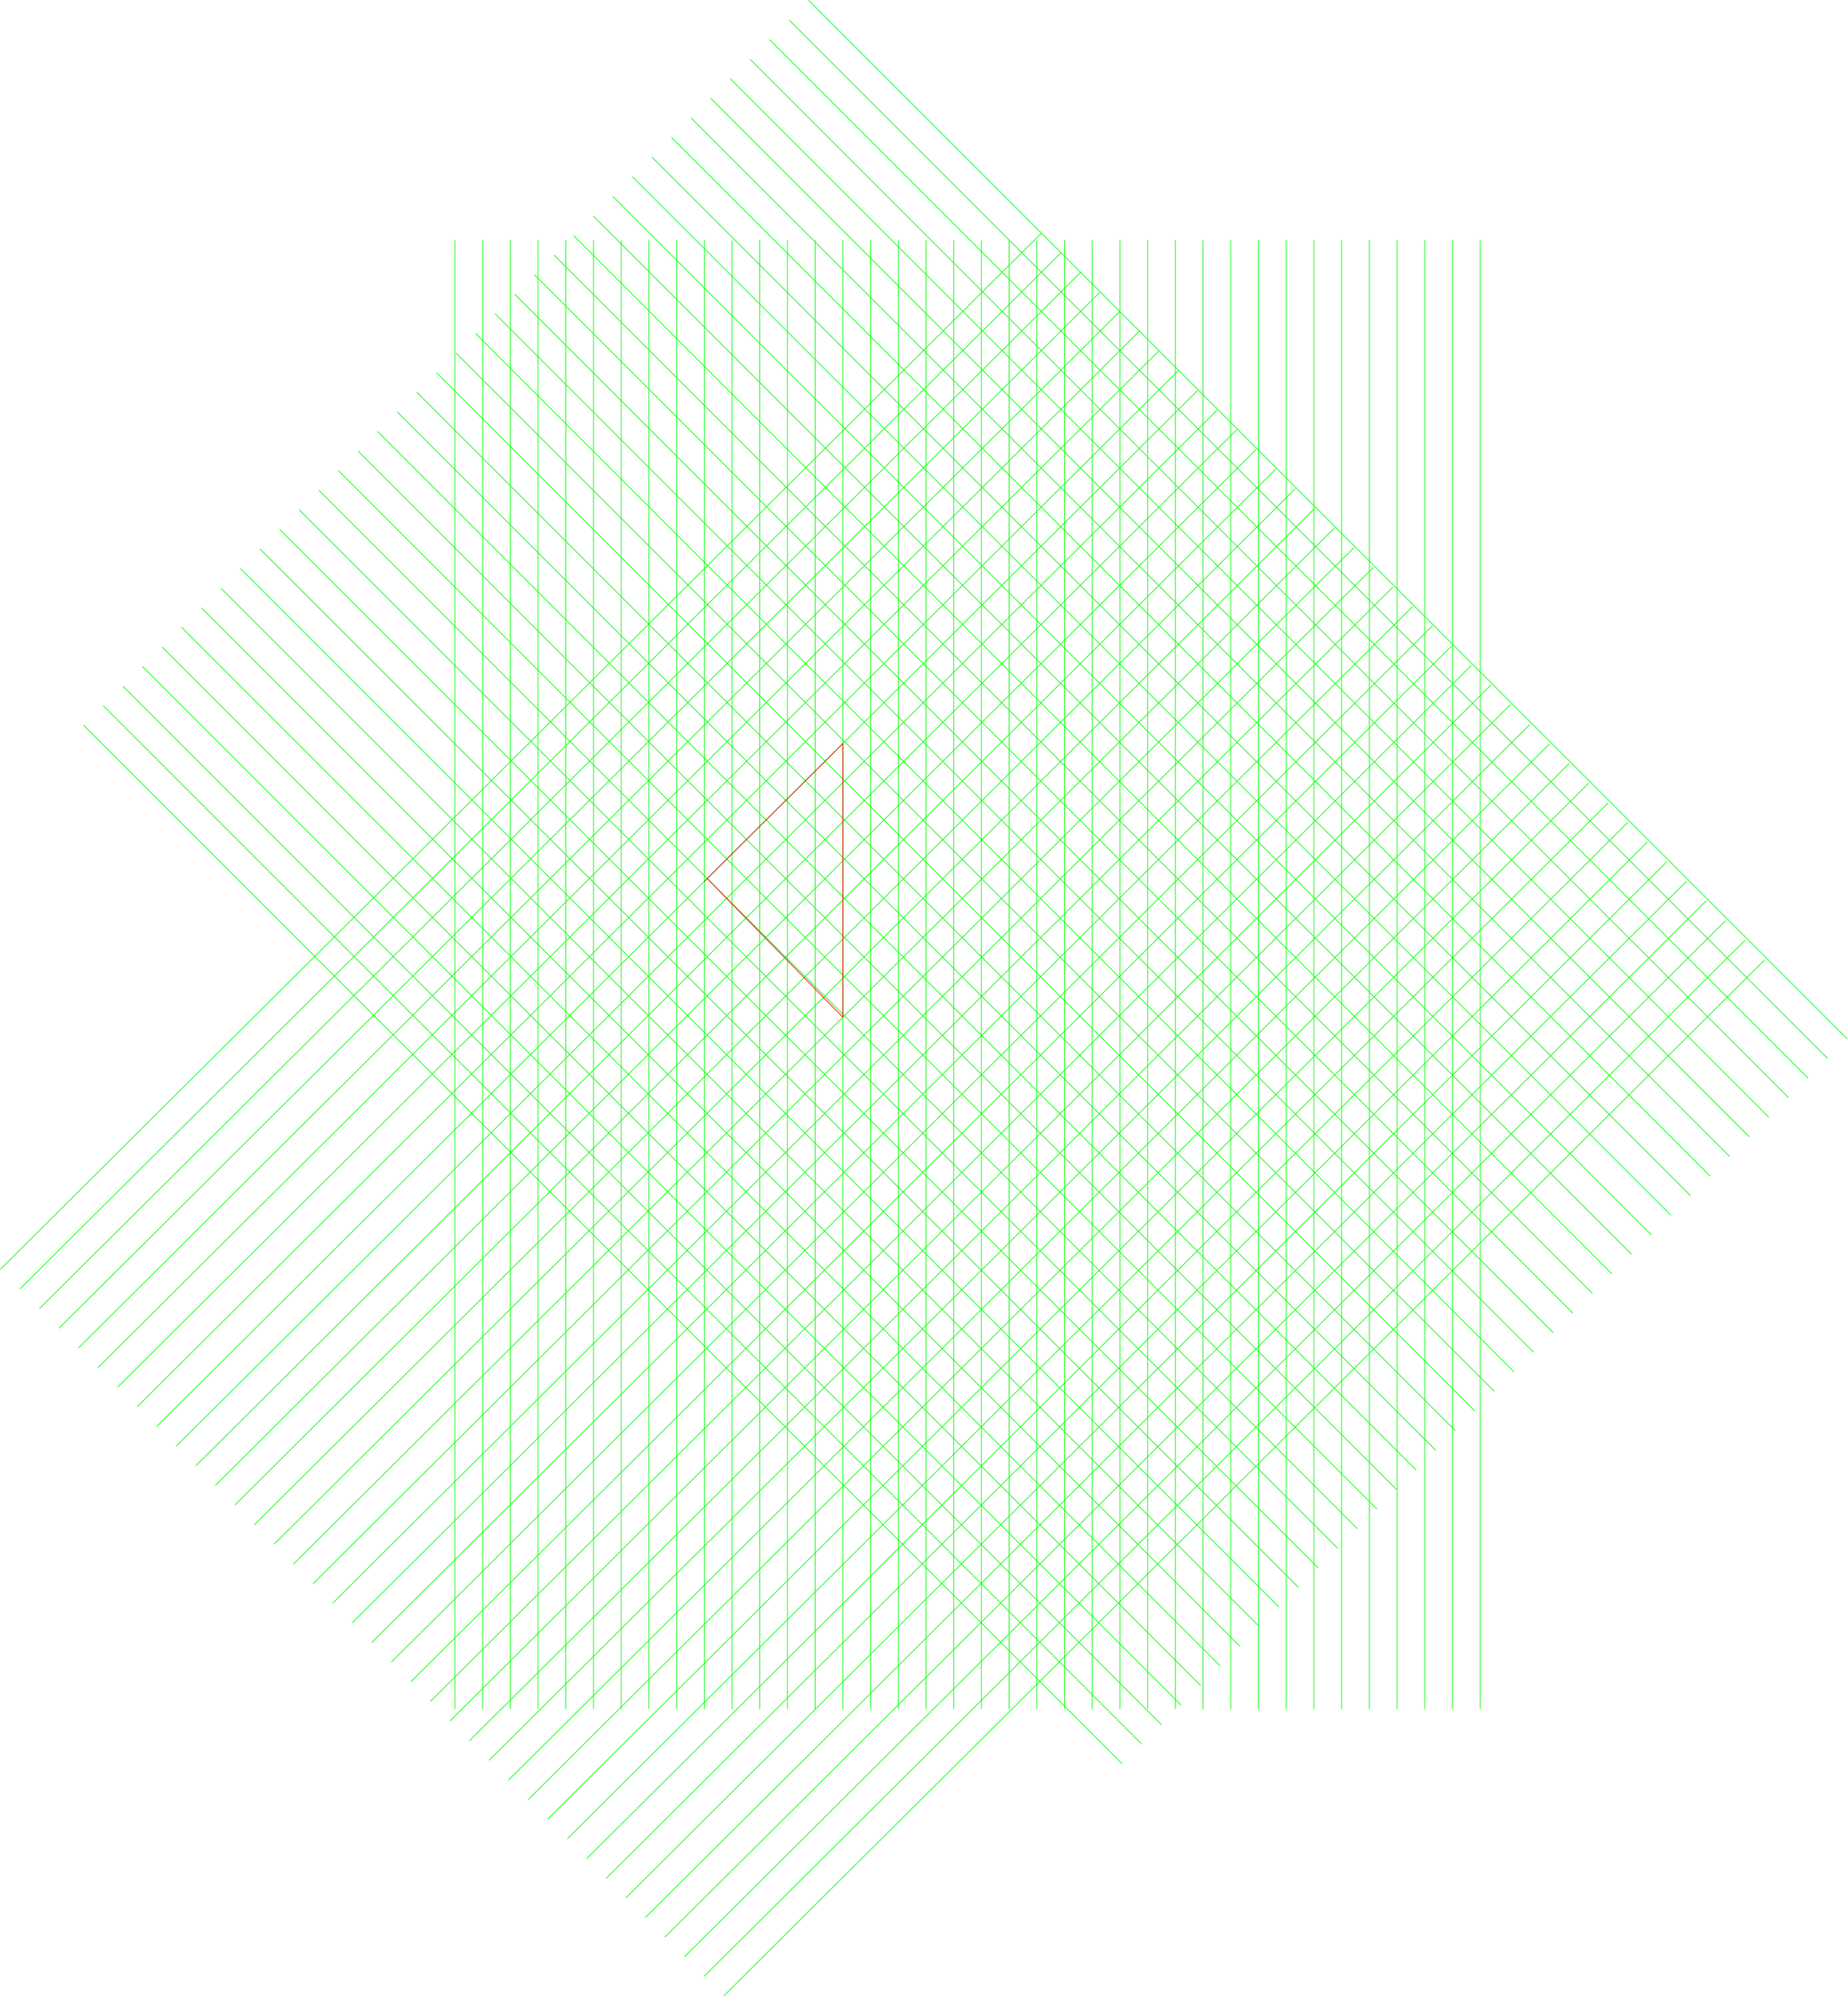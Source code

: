 <?xml version="1.0"?>
<!DOCTYPE ipe SYSTEM "ipe.dtd">
<ipe version="70218" creator="Ipe 7.2.18">
<info created="D:20210527171222" modified="D:20210527174047"/>
<ipestyle name="basic">
<symbol name="arrow/arc(spx)">
<path stroke="sym-stroke" fill="sym-stroke" pen="sym-pen">
0 0 m
-1 0.333 l
-1 -0.333 l
h
</path>
</symbol>
<symbol name="arrow/farc(spx)">
<path stroke="sym-stroke" fill="white" pen="sym-pen">
0 0 m
-1 0.333 l
-1 -0.333 l
h
</path>
</symbol>
<symbol name="arrow/ptarc(spx)">
<path stroke="sym-stroke" fill="sym-stroke" pen="sym-pen">
0 0 m
-1 0.333 l
-0.8 0 l
-1 -0.333 l
h
</path>
</symbol>
<symbol name="arrow/fptarc(spx)">
<path stroke="sym-stroke" fill="white" pen="sym-pen">
0 0 m
-1 0.333 l
-0.8 0 l
-1 -0.333 l
h
</path>
</symbol>
<symbol name="mark/circle(sx)" transformations="translations">
<path fill="sym-stroke">
0.6 0 0 0.6 0 0 e
0.4 0 0 0.4 0 0 e
</path>
</symbol>
<symbol name="mark/disk(sx)" transformations="translations">
<path fill="sym-stroke">
0.6 0 0 0.6 0 0 e
</path>
</symbol>
<symbol name="mark/fdisk(sfx)" transformations="translations">
<group>
<path fill="sym-fill">
0.5 0 0 0.5 0 0 e
</path>
<path fill="sym-stroke" fillrule="eofill">
0.6 0 0 0.6 0 0 e
0.4 0 0 0.4 0 0 e
</path>
</group>
</symbol>
<symbol name="mark/box(sx)" transformations="translations">
<path fill="sym-stroke" fillrule="eofill">
-0.6 -0.6 m
0.6 -0.6 l
0.6 0.6 l
-0.6 0.6 l
h
-0.4 -0.4 m
0.4 -0.4 l
0.4 0.4 l
-0.4 0.4 l
h
</path>
</symbol>
<symbol name="mark/square(sx)" transformations="translations">
<path fill="sym-stroke">
-0.6 -0.6 m
0.6 -0.6 l
0.6 0.6 l
-0.6 0.6 l
h
</path>
</symbol>
<symbol name="mark/fsquare(sfx)" transformations="translations">
<group>
<path fill="sym-fill">
-0.5 -0.5 m
0.5 -0.5 l
0.5 0.5 l
-0.5 0.5 l
h
</path>
<path fill="sym-stroke" fillrule="eofill">
-0.6 -0.6 m
0.6 -0.6 l
0.6 0.6 l
-0.6 0.6 l
h
-0.4 -0.4 m
0.4 -0.4 l
0.4 0.4 l
-0.4 0.4 l
h
</path>
</group>
</symbol>
<symbol name="mark/cross(sx)" transformations="translations">
<group>
<path fill="sym-stroke">
-0.43 -0.57 m
0.57 0.43 l
0.43 0.57 l
-0.57 -0.43 l
h
</path>
<path fill="sym-stroke">
-0.43 0.57 m
0.57 -0.43 l
0.43 -0.57 l
-0.57 0.43 l
h
</path>
</group>
</symbol>
<symbol name="arrow/fnormal(spx)">
<path stroke="sym-stroke" fill="white" pen="sym-pen">
0 0 m
-1 0.333 l
-1 -0.333 l
h
</path>
</symbol>
<symbol name="arrow/pointed(spx)">
<path stroke="sym-stroke" fill="sym-stroke" pen="sym-pen">
0 0 m
-1 0.333 l
-0.8 0 l
-1 -0.333 l
h
</path>
</symbol>
<symbol name="arrow/fpointed(spx)">
<path stroke="sym-stroke" fill="white" pen="sym-pen">
0 0 m
-1 0.333 l
-0.8 0 l
-1 -0.333 l
h
</path>
</symbol>
<symbol name="arrow/linear(spx)">
<path stroke="sym-stroke" pen="sym-pen">
-1 0.333 m
0 0 l
-1 -0.333 l
</path>
</symbol>
<symbol name="arrow/fdouble(spx)">
<path stroke="sym-stroke" fill="white" pen="sym-pen">
0 0 m
-1 0.333 l
-1 -0.333 l
h
-1 0 m
-2 0.333 l
-2 -0.333 l
h
</path>
</symbol>
<symbol name="arrow/double(spx)">
<path stroke="sym-stroke" fill="sym-stroke" pen="sym-pen">
0 0 m
-1 0.333 l
-1 -0.333 l
h
-1 0 m
-2 0.333 l
-2 -0.333 l
h
</path>
</symbol>
<symbol name="arrow/mid-normal(spx)">
<path stroke="sym-stroke" fill="sym-stroke" pen="sym-pen">
0.5 0 m
-0.5 0.333 l
-0.5 -0.333 l
h
</path>
</symbol>
<symbol name="arrow/mid-fnormal(spx)">
<path stroke="sym-stroke" fill="white" pen="sym-pen">
0.5 0 m
-0.5 0.333 l
-0.5 -0.333 l
h
</path>
</symbol>
<symbol name="arrow/mid-pointed(spx)">
<path stroke="sym-stroke" fill="sym-stroke" pen="sym-pen">
0.5 0 m
-0.5 0.333 l
-0.3 0 l
-0.5 -0.333 l
h
</path>
</symbol>
<symbol name="arrow/mid-fpointed(spx)">
<path stroke="sym-stroke" fill="white" pen="sym-pen">
0.5 0 m
-0.5 0.333 l
-0.3 0 l
-0.5 -0.333 l
h
</path>
</symbol>
<symbol name="arrow/mid-double(spx)">
<path stroke="sym-stroke" fill="sym-stroke" pen="sym-pen">
1 0 m
0 0.333 l
0 -0.333 l
h
0 0 m
-1 0.333 l
-1 -0.333 l
h
</path>
</symbol>
<symbol name="arrow/mid-fdouble(spx)">
<path stroke="sym-stroke" fill="white" pen="sym-pen">
1 0 m
0 0.333 l
0 -0.333 l
h
0 0 m
-1 0.333 l
-1 -0.333 l
h
</path>
</symbol>
<pen name="heavier" value="0.8"/>
<pen name="fat" value="1.2"/>
<pen name="ultrafat" value="2"/>
<symbolsize name="large" value="5"/>
<symbolsize name="small" value="2"/>
<symbolsize name="tiny" value="1.1"/>
<arrowsize name="large" value="10"/>
<arrowsize name="small" value="5"/>
<arrowsize name="tiny" value="3"/>
<color name="red" value="1 0 0"/>
<color name="blue" value="0 0 1"/>
<color name="green" value="0 1 0"/>
<color name="yellow" value="1 1 0"/>
<color name="orange" value="1 0.647 0"/>
<color name="gold" value="1 0.843 0"/>
<color name="purple" value="0.627 0.125 0.941"/>
<color name="gray" value="0.745"/>
<color name="brown" value="0.647 0.165 0.165"/>
<color name="navy" value="0 0 0.502"/>
<color name="pink" value="1 0.753 0.796"/>
<color name="seagreen" value="0.18 0.545 0.341"/>
<color name="turquoise" value="0.251 0.878 0.816"/>
<color name="violet" value="0.933 0.51 0.933"/>
<color name="darkblue" value="0 0 0.545"/>
<color name="darkcyan" value="0 0.545 0.545"/>
<color name="darkgray" value="0.663"/>
<color name="darkgreen" value="0 0.392 0"/>
<color name="darkmagenta" value="0.545 0 0.545"/>
<color name="darkorange" value="1 0.549 0"/>
<color name="darkred" value="0.545 0 0"/>
<color name="lightblue" value="0.678 0.847 0.902"/>
<color name="lightcyan" value="0.878 1 1"/>
<color name="lightgray" value="0.827"/>
<color name="lightgreen" value="0.565 0.933 0.565"/>
<color name="lightyellow" value="1 1 0.878"/>
<dashstyle name="dotted" value="[1 3] 0"/>
<dashstyle name="dashed" value="[4] 0"/>
<dashstyle name="dash dotted" value="[4 2 1 2] 0"/>
<dashstyle name="dash dot dotted" value="[4 2 1 2 1 2] 0"/>
<textsize name="large" value="\large"/>
<textsize name="Large" value="\Large"/>
<textsize name="LARGE" value="\LARGE"/>
<textsize name="huge" value="\huge"/>
<textsize name="Huge" value="\Huge"/>
<textsize name="small" value="\small"/>
<textsize name="footnote" value="\footnotesize"/>
<textsize name="tiny" value="\tiny"/>
<textstyle name="center" begin="\begin{center}" end="\end{center}"/>
<textstyle name="itemize" begin="\begin{itemize}" end="\end{itemize}"/>
<textstyle name="item" begin="\begin{itemize}\item{}" end="\end{itemize}"/>
<gridsize name="4 pts" value="4"/>
<gridsize name="8 pts (~3 mm)" value="8"/>
<gridsize name="16 pts (~6 mm)" value="16"/>
<gridsize name="32 pts (~12 mm)" value="32"/>
<gridsize name="10 pts (~3.5 mm)" value="10"/>
<gridsize name="20 pts (~7 mm)" value="20"/>
<gridsize name="14 pts (~5 mm)" value="14"/>
<gridsize name="28 pts (~10 mm)" value="28"/>
<gridsize name="56 pts (~20 mm)" value="56"/>
<anglesize name="90 deg" value="90"/>
<anglesize name="60 deg" value="60"/>
<anglesize name="45 deg" value="45"/>
<anglesize name="30 deg" value="30"/>
<anglesize name="22.5 deg" value="22.5"/>
<opacity name="10%" value="0.1"/>
<opacity name="30%" value="0.3"/>
<opacity name="50%" value="0.5"/>
<opacity name="75%" value="0.75"/>
<tiling name="falling" angle="-60" step="4" width="1"/>
<tiling name="rising" angle="30" step="4" width="1"/>
</ipestyle>
<page>
<layer name="alpha"/>
<layer name="GRID" edit="no" snap="never"/>
<view layers="alpha GRID" active="alpha"/>
<path layer="GRID" stroke="green">
64 0 m
64 848 l
</path>
<path matrix="1 0 0 1 16 0" stroke="green">
64 0 m
64 848 l
</path>
<path matrix="1 0 0 1 32 0" stroke="green">
64 0 m
64 848 l
</path>
<path matrix="1 0 0 1 48 0" stroke="green">
64 0 m
64 848 l
</path>
<path matrix="1 0 0 1 64 0" stroke="green">
64 0 m
64 848 l
</path>
<path matrix="1 0 0 1 80 0" stroke="green">
64 0 m
64 848 l
</path>
<path matrix="1 0 0 1 96 0" stroke="green">
64 0 m
64 848 l
</path>
<path matrix="1 0 0 1 112 0" stroke="green">
64 0 m
64 848 l
</path>
<path matrix="1 0 0 1 128 0" stroke="green">
64 0 m
64 848 l
</path>
<path matrix="1 0 0 1 144 0" stroke="green">
64 0 m
64 848 l
</path>
<path matrix="1 0 0 1 160 0" stroke="green">
64 0 m
64 848 l
</path>
<path matrix="1 0 0 1 176 0" stroke="green">
64 0 m
64 848 l
</path>
<path matrix="1 0 0 1 192 0" stroke="green">
64 0 m
64 848 l
</path>
<path matrix="1 0 0 1 208 0" stroke="green">
64 0 m
64 848 l
</path>
<path matrix="1 0 0 1 224 0" stroke="green">
64 0 m
64 848 l
</path>
<path matrix="1 0 0 1 240 0" stroke="green">
64 0 m
64 848 l
</path>
<path matrix="1 0 0 1 256 0" stroke="green">
64 0 m
64 848 l
</path>
<path matrix="1 0 0 1 272 0" stroke="green">
64 0 m
64 848 l
</path>
<path matrix="1 0 0 1 288 0" stroke="green">
64 0 m
64 848 l
</path>
<path matrix="1 0 0 1 304 0" stroke="green">
64 0 m
64 848 l
</path>
<path matrix="1 0 0 1 320 0" stroke="green">
64 0 m
64 848 l
</path>
<path matrix="1 0 0 1 336 0" stroke="green">
64 0 m
64 848 l
</path>
<path matrix="1 0 0 1 352 0" stroke="green">
64 0 m
64 848 l
</path>
<path matrix="1 0 0 1 368 0" stroke="green">
64 0 m
64 848 l
</path>
<path matrix="1 0 0 1 384 0" stroke="green">
64 0 m
64 848 l
</path>
<path matrix="1 0 0 1 400 0" stroke="green">
64 0 m
64 848 l
</path>
<path matrix="1 0 0 1 416 0" stroke="green">
64 0 m
64 848 l
</path>
<path matrix="1 0 0 1 432 0" stroke="green">
64 0 m
64 848 l
</path>
<path matrix="1 0 0 1 -80 0" stroke="green">
64 0 m
64 848 l
</path>
<path matrix="1 0 0 1 -64 0" stroke="green">
64 0 m
64 848 l
</path>
<path matrix="1 0 0 1 -48 0" stroke="green">
64 0 m
64 848 l
</path>
<path matrix="1 0 0 1 -32 0" stroke="green">
64 0 m
64 848 l
</path>
<path matrix="1 0 0 1 -16 0" stroke="green">
64 0 m
64 848 l
</path>
<path matrix="1 0 0 1 448 0" stroke="green">
64 0 m
64 848 l
</path>
<path matrix="1 0 0 1 464 0" stroke="green">
64 0 m
64 848 l
</path>
<path matrix="1 0 0 1 480 0" stroke="green">
64 0 m
64 848 l
</path>
<path matrix="1 0 0 1 496 0" stroke="green">
64 0 m
64 848 l
</path>
<path matrix="1 0 0 1 512 0" stroke="green">
64 0 m
64 848 l
</path>
<path matrix="0.707107 0.707107 -0.707107 0.707107 380.598 -20.3628" stroke="green">
64 0 m
64 848 l
</path>
<path matrix="0.707107 0.707107 -0.707107 0.707107 391.912 -9.04905" stroke="green">
64 0 m
64 848 l
</path>
<path matrix="0.707107 0.707107 -0.707107 0.707107 403.226 2.26466" stroke="green">
64 0 m
64 848 l
</path>
<path matrix="0.707107 0.707107 -0.707107 0.707107 414.539 13.5784" stroke="green">
64 0 m
64 848 l
</path>
<path matrix="0.707107 0.707107 -0.707107 0.707107 425.853 24.8921" stroke="green">
64 0 m
64 848 l
</path>
<path matrix="0.707107 0.707107 -0.707107 0.707107 437.167 36.2058" stroke="green">
64 0 m
64 848 l
</path>
<path matrix="0.707107 0.707107 -0.707107 0.707107 448.481 47.5195" stroke="green">
64 0 m
64 848 l
</path>
<path matrix="0.707107 0.707107 -0.707107 0.707107 459.794 58.8332" stroke="green">
64 0 m
64 848 l
</path>
<path matrix="0.707107 0.707107 -0.707107 0.707107 471.108 70.1469" stroke="green">
64 0 m
64 848 l
</path>
<path matrix="0.707107 0.707107 -0.707107 0.707107 482.422 81.4606" stroke="green">
64 0 m
64 848 l
</path>
<path matrix="0.707107 0.707107 -0.707107 0.707107 493.735 92.7743" stroke="green">
64 0 m
64 848 l
</path>
<path matrix="0.707107 0.707107 -0.707107 0.707107 505.049 104.088" stroke="green">
64 0 m
64 848 l
</path>
<path matrix="0.707107 0.707107 -0.707107 0.707107 516.363 115.402" stroke="green">
64 0 m
64 848 l
</path>
<path matrix="0.707107 0.707107 -0.707107 0.707107 527.676 126.715" stroke="green">
64 0 m
64 848 l
</path>
<path matrix="0.707107 0.707107 -0.707107 0.707107 538.99 138.029" stroke="green">
64 0 m
64 848 l
</path>
<path matrix="0.707107 0.707107 -0.707107 0.707107 550.304 149.343" stroke="green">
64 0 m
64 848 l
</path>
<path matrix="0.707107 0.707107 -0.707107 0.707107 561.618 160.657" stroke="green">
64 0 m
64 848 l
</path>
<path matrix="0.707107 0.707107 -0.707107 0.707107 572.931 171.97" stroke="green">
64 0 m
64 848 l
</path>
<path matrix="0.707107 0.707107 -0.707107 0.707107 584.245 183.284" stroke="green">
64 0 m
64 848 l
</path>
<path matrix="0.707107 0.707107 -0.707107 0.707107 595.559 194.598" stroke="green">
64 0 m
64 848 l
</path>
<path matrix="0.707107 0.707107 -0.707107 0.707107 606.872 205.911" stroke="green">
64 0 m
64 848 l
</path>
<path matrix="0.707107 0.707107 -0.707107 0.707107 618.186 217.225" stroke="green">
64 0 m
64 848 l
</path>
<path matrix="0.707107 0.707107 -0.707107 0.707107 629.5 228.539" stroke="green">
64 0 m
64 848 l
</path>
<path matrix="0.707107 0.707107 -0.707107 0.707107 640.814 239.853" stroke="green">
64 0 m
64 848 l
</path>
<path matrix="0.707107 0.707107 -0.707107 0.707107 652.127 251.166" stroke="green">
64 0 m
64 848 l
</path>
<path matrix="0.707107 0.707107 -0.707107 0.707107 663.441 262.48" stroke="green">
64 0 m
64 848 l
</path>
<path matrix="0.707107 0.707107 -0.707107 0.707107 674.755 273.794" stroke="green">
64 0 m
64 848 l
</path>
<path matrix="0.707107 0.707107 -0.707107 0.707107 686.068 285.107" stroke="green">
64 0 m
64 848 l
</path>
<path matrix="0.707107 0.707107 -0.707107 0.707107 324.03 -76.9313" stroke="green">
64 0 m
64 848 l
</path>
<path matrix="0.707107 0.707107 -0.707107 0.707107 335.343 -65.6176" stroke="green">
64 0 m
64 848 l
</path>
<path matrix="0.707107 0.707107 -0.707107 0.707107 346.657 -54.3039" stroke="green">
64 0 m
64 848 l
</path>
<path matrix="0.707107 0.707107 -0.707107 0.707107 357.971 -42.9902" stroke="green">
64 0 m
64 848 l
</path>
<path matrix="0.707107 0.707107 -0.707107 0.707107 369.285 -31.6765" stroke="green">
64 0 m
64 848 l
</path>
<path matrix="0.707107 0.707107 -0.707107 0.707107 697.382 296.421" stroke="green">
64 0 m
64 848 l
</path>
<path matrix="0.707107 0.707107 -0.707107 0.707107 708.696 307.735" stroke="green">
64 0 m
64 848 l
</path>
<path matrix="0.707107 0.707107 -0.707107 0.707107 720.01 319.049" stroke="green">
64 0 m
64 848 l
</path>
<path matrix="0.707107 0.707107 -0.707107 0.707107 731.323 330.362" stroke="green">
64 0 m
64 848 l
</path>
<path matrix="0.707107 0.707107 -0.707107 0.707107 742.637 341.676" stroke="green">
64 0 m
64 848 l
</path>
<path matrix="-0.705444 0.708766 -0.708766 -0.705444 728.899 443.794" stroke="green">
64 0 m
64 848 l
</path>
<path matrix="-0.705444 0.708766 -0.708766 -0.705444 717.612 455.134" stroke="green">
64 0 m
64 848 l
</path>
<path matrix="-0.705444 0.708766 -0.708766 -0.705444 706.325 466.475" stroke="green">
64 0 m
64 848 l
</path>
<path matrix="-0.705444 0.708766 -0.708766 -0.705444 695.038 477.815" stroke="green">
64 0 m
64 848 l
</path>
<path matrix="-0.705444 0.708766 -0.708766 -0.705444 683.751 489.155" stroke="green">
64 0 m
64 848 l
</path>
<path matrix="-0.705444 0.708766 -0.708766 -0.705444 672.464 500.496" stroke="green">
64 0 m
64 848 l
</path>
<path matrix="-0.705444 0.708766 -0.708766 -0.705444 661.176 511.836" stroke="green">
64 0 m
64 848 l
</path>
<path matrix="-0.705444 0.708766 -0.708766 -0.705444 649.889 523.176" stroke="green">
64 0 m
64 848 l
</path>
<path matrix="-0.705444 0.708766 -0.708766 -0.705444 638.602 534.516" stroke="green">
64 0 m
64 848 l
</path>
<path matrix="-0.705444 0.708766 -0.708766 -0.705444 627.315 545.857" stroke="green">
64 0 m
64 848 l
</path>
<path matrix="-0.705444 0.708766 -0.708766 -0.705444 616.028 557.197" stroke="green">
64 0 m
64 848 l
</path>
<path matrix="-0.705444 0.708766 -0.708766 -0.705444 604.741 568.537" stroke="green">
64 0 m
64 848 l
</path>
<path matrix="-0.705444 0.708766 -0.708766 -0.705444 593.454 579.877" stroke="green">
64 0 m
64 848 l
</path>
<path matrix="-0.705444 0.708766 -0.708766 -0.705444 582.167 591.218" stroke="green">
64 0 m
64 848 l
</path>
<path matrix="-0.705444 0.708766 -0.708766 -0.705444 570.88 602.558" stroke="green">
64 0 m
64 848 l
</path>
<path matrix="-0.705444 0.708766 -0.708766 -0.705444 559.592 613.898" stroke="green">
64 0 m
64 848 l
</path>
<path matrix="-0.705444 0.708766 -0.708766 -0.705444 548.305 625.238" stroke="green">
64 0 m
64 848 l
</path>
<path matrix="-0.705444 0.708766 -0.708766 -0.705444 537.018 636.579" stroke="green">
64 0 m
64 848 l
</path>
<path matrix="-0.705444 0.708766 -0.708766 -0.705444 525.731 647.919" stroke="green">
64 0 m
64 848 l
</path>
<path matrix="-0.705444 0.708766 -0.708766 -0.705444 514.444 659.259" stroke="green">
64 0 m
64 848 l
</path>
<path matrix="-0.705444 0.708766 -0.708766 -0.705444 503.157 670.599" stroke="green">
64 0 m
64 848 l
</path>
<path matrix="-0.705444 0.708766 -0.708766 -0.705444 491.87 681.94" stroke="green">
64 0 m
64 848 l
</path>
<path matrix="-0.705444 0.708766 -0.708766 -0.705444 480.583 693.28" stroke="green">
64 0 m
64 848 l
</path>
<path matrix="-0.705444 0.708766 -0.708766 -0.705444 469.296 704.62" stroke="green">
64 0 m
64 848 l
</path>
<path matrix="-0.705444 0.708766 -0.708766 -0.705444 458.009 715.96" stroke="green">
64 0 m
64 848 l
</path>
<path matrix="-0.705444 0.708766 -0.708766 -0.705444 446.721 727.301" stroke="green">
64 0 m
64 848 l
</path>
<path matrix="-0.705444 0.708766 -0.708766 -0.705444 435.434 738.641" stroke="green">
64 0 m
64 848 l
</path>
<path matrix="-0.705444 0.708766 -0.708766 -0.705444 424.147 749.981" stroke="green">
64 0 m
64 848 l
</path>
<path matrix="-0.705444 0.708766 -0.708766 -0.705444 785.335 387.093" stroke="green">
64 0 m
64 848 l
</path>
<path matrix="-0.705444 0.708766 -0.708766 -0.705444 774.047 398.433" stroke="green">
64 0 m
64 848 l
</path>
<path matrix="-0.705444 0.708766 -0.708766 -0.705444 762.76 409.773" stroke="green">
64 0 m
64 848 l
</path>
<path matrix="-0.705444 0.708766 -0.708766 -0.705444 751.473 421.114" stroke="green">
64 0 m
64 848 l
</path>
<path matrix="-0.705444 0.708766 -0.708766 -0.705444 740.186 432.454" stroke="green">
64 0 m
64 848 l
</path>
<path matrix="-0.705444 0.708766 -0.708766 -0.705444 412.86 761.321" stroke="green">
64 0 m
64 848 l
</path>
<path matrix="-0.705444 0.708766 -0.708766 -0.705444 401.573 772.662" stroke="green">
64 0 m
64 848 l
</path>
<path matrix="-0.705444 0.708766 -0.708766 -0.705444 390.286 784.002" stroke="green">
64 0 m
64 848 l
</path>
<path matrix="-0.705444 0.708766 -0.708766 -0.705444 378.999 795.342" stroke="green">
64 0 m
64 848 l
</path>
<path matrix="-0.705444 0.708766 -0.708766 -0.705444 367.712 806.682" stroke="green">
64 0 m
64 848 l
</path>
<path layer="alpha" stroke="red">
128 477.796 m
208 557.421 l
208 399.4 l
129.674 479.463 l
</path>
</page>
</ipe>
